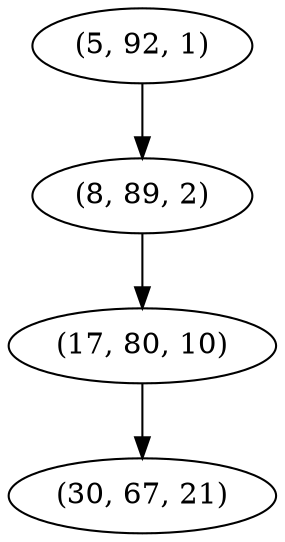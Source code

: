 digraph tree {
    "(5, 92, 1)";
    "(8, 89, 2)";
    "(17, 80, 10)";
    "(30, 67, 21)";
    "(5, 92, 1)" -> "(8, 89, 2)";
    "(8, 89, 2)" -> "(17, 80, 10)";
    "(17, 80, 10)" -> "(30, 67, 21)";
}
